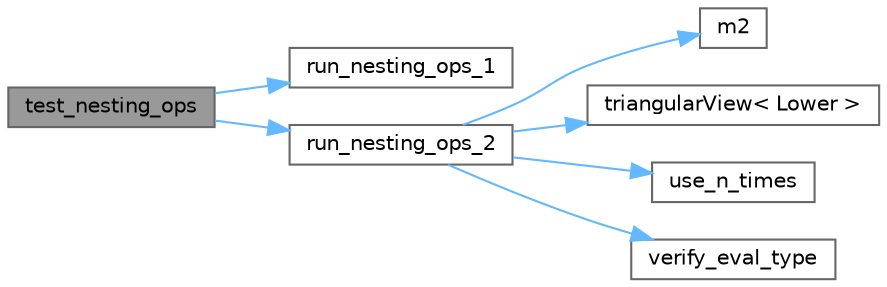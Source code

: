 digraph "test_nesting_ops"
{
 // LATEX_PDF_SIZE
  bgcolor="transparent";
  edge [fontname=Helvetica,fontsize=10,labelfontname=Helvetica,labelfontsize=10];
  node [fontname=Helvetica,fontsize=10,shape=box,height=0.2,width=0.4];
  rankdir="LR";
  Node1 [id="Node000001",label="test_nesting_ops",height=0.2,width=0.4,color="gray40", fillcolor="grey60", style="filled", fontcolor="black",tooltip=" "];
  Node1 -> Node2 [id="edge1_Node000001_Node000002",color="steelblue1",style="solid",tooltip=" "];
  Node2 [id="Node000002",label="run_nesting_ops_1",height=0.2,width=0.4,color="grey40", fillcolor="white", style="filled",URL="$nesting__ops_8cpp.html#ae632284ed31d019b21b67cd2f078b560",tooltip=" "];
  Node1 -> Node3 [id="edge2_Node000001_Node000003",color="steelblue1",style="solid",tooltip=" "];
  Node3 [id="Node000003",label="run_nesting_ops_2",height=0.2,width=0.4,color="grey40", fillcolor="white", style="filled",URL="$nesting__ops_8cpp.html#a71cbc6fbce720c3b70305f9bead325e5",tooltip=" "];
  Node3 -> Node4 [id="edge3_Node000003_Node000004",color="steelblue1",style="solid",tooltip=" "];
  Node4 [id="Node000004",label="m2",height=0.2,width=0.4,color="grey40", fillcolor="white", style="filled",URL="$_tutorial___map__using_8cpp.html#ab3a01b595d22393ace0d30d5fa299f76",tooltip=" "];
  Node3 -> Node5 [id="edge4_Node000003_Node000005",color="steelblue1",style="solid",tooltip=" "];
  Node5 [id="Node000005",label="triangularView\< Lower \>",height=0.2,width=0.4,color="grey40", fillcolor="white", style="filled",URL="$eigen-3_83_87_2lapack_2cholesky_8cpp.html#accba35e157cff07f839ca4634f76c472",tooltip=" "];
  Node3 -> Node6 [id="edge5_Node000003_Node000006",color="steelblue1",style="solid",tooltip=" "];
  Node6 [id="Node000006",label="use_n_times",height=0.2,width=0.4,color="grey40", fillcolor="white", style="filled",URL="$nesting__ops_8cpp.html#a19a3530c3cdafc05e3c8873595ff216d",tooltip=" "];
  Node3 -> Node7 [id="edge6_Node000003_Node000007",color="steelblue1",style="solid",tooltip=" "];
  Node7 [id="Node000007",label="verify_eval_type",height=0.2,width=0.4,color="grey40", fillcolor="white", style="filled",URL="$nesting__ops_8cpp.html#a31379f994519486140d8be6d50dccee7",tooltip=" "];
}
